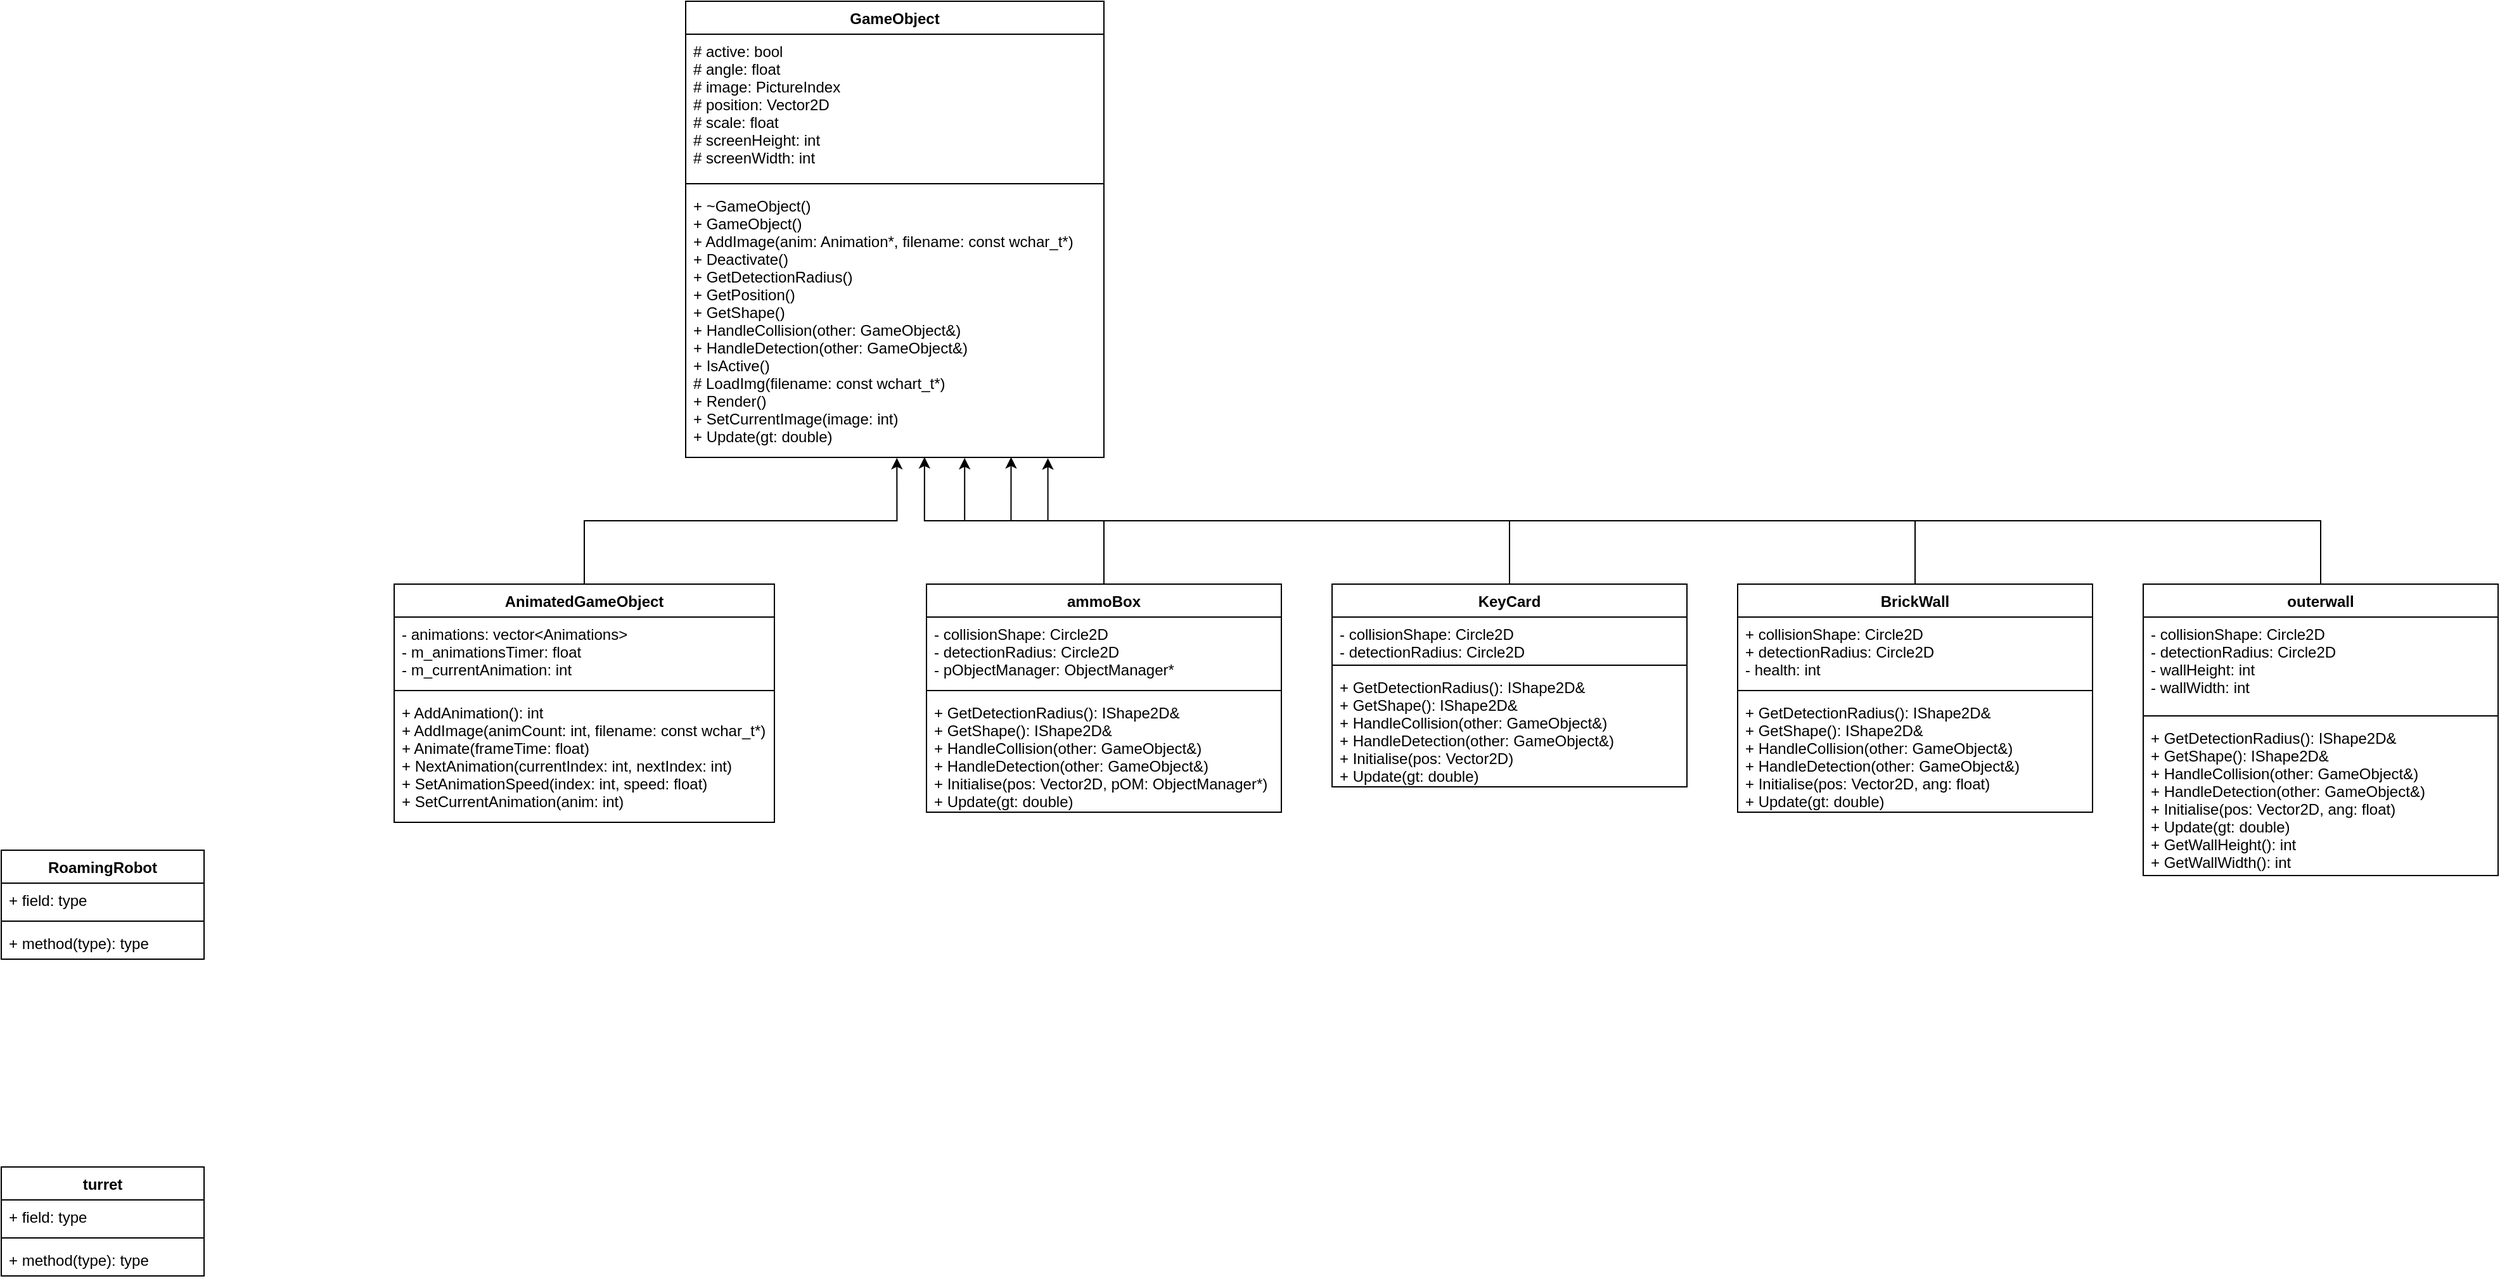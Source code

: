 <mxfile version="18.1.2" type="github">
  <diagram id="C5RBs43oDa-KdzZeNtuy" name="Page-1">
    <mxGraphModel dx="1497" dy="1906" grid="1" gridSize="10" guides="1" tooltips="1" connect="1" arrows="1" fold="1" page="1" pageScale="1" pageWidth="1654" pageHeight="1169" math="0" shadow="0">
      <root>
        <mxCell id="WIyWlLk6GJQsqaUBKTNV-0" />
        <mxCell id="WIyWlLk6GJQsqaUBKTNV-1" parent="WIyWlLk6GJQsqaUBKTNV-0" />
        <mxCell id="MZ5k-7aTsP1du69uxO8d-0" value="GameObject" style="swimlane;fontStyle=1;align=center;verticalAlign=top;childLayout=stackLayout;horizontal=1;startSize=26;horizontalStack=0;resizeParent=1;resizeParentMax=0;resizeLast=0;collapsible=1;marginBottom=0;" vertex="1" parent="WIyWlLk6GJQsqaUBKTNV-1">
          <mxGeometry x="570" y="20" width="330" height="360" as="geometry" />
        </mxCell>
        <mxCell id="MZ5k-7aTsP1du69uxO8d-1" value="# active: bool&#xa;# angle: float&#xa;# image: PictureIndex&#xa;# position: Vector2D&#xa;# scale: float&#xa;# screenHeight: int&#xa;# screenWidth: int" style="text;strokeColor=none;fillColor=none;align=left;verticalAlign=top;spacingLeft=4;spacingRight=4;overflow=hidden;rotatable=0;points=[[0,0.5],[1,0.5]];portConstraint=eastwest;" vertex="1" parent="MZ5k-7aTsP1du69uxO8d-0">
          <mxGeometry y="26" width="330" height="114" as="geometry" />
        </mxCell>
        <mxCell id="MZ5k-7aTsP1du69uxO8d-2" value="" style="line;strokeWidth=1;fillColor=none;align=left;verticalAlign=middle;spacingTop=-1;spacingLeft=3;spacingRight=3;rotatable=0;labelPosition=right;points=[];portConstraint=eastwest;" vertex="1" parent="MZ5k-7aTsP1du69uxO8d-0">
          <mxGeometry y="140" width="330" height="8" as="geometry" />
        </mxCell>
        <mxCell id="MZ5k-7aTsP1du69uxO8d-3" value="+ ~GameObject()&#xa;+ GameObject()&#xa;+ AddImage(anim: Animation*, filename: const wchar_t*)&#xa;+ Deactivate()&#xa;+ GetDetectionRadius()&#xa;+ GetPosition()&#xa;+ GetShape()&#xa;+ HandleCollision(other: GameObject&amp;)&#xa;+ HandleDetection(other: GameObject&amp;)&#xa;+ IsActive()&#xa;# LoadImg(filename: const wchart_t*)&#xa;+ Render()&#xa;+ SetCurrentImage(image: int)&#xa;+ Update(gt: double)" style="text;strokeColor=none;fillColor=none;align=left;verticalAlign=top;spacingLeft=4;spacingRight=4;overflow=hidden;rotatable=0;points=[[0,0.5],[1,0.5]];portConstraint=eastwest;" vertex="1" parent="MZ5k-7aTsP1du69uxO8d-0">
          <mxGeometry y="148" width="330" height="212" as="geometry" />
        </mxCell>
        <mxCell id="MZ5k-7aTsP1du69uxO8d-103" style="edgeStyle=orthogonalEdgeStyle;rounded=0;orthogonalLoop=1;jettySize=auto;html=1;entryX=0.505;entryY=1.002;entryDx=0;entryDy=0;entryPerimeter=0;" edge="1" parent="WIyWlLk6GJQsqaUBKTNV-1" source="MZ5k-7aTsP1du69uxO8d-16" target="MZ5k-7aTsP1du69uxO8d-3">
          <mxGeometry relative="1" as="geometry" />
        </mxCell>
        <mxCell id="MZ5k-7aTsP1du69uxO8d-16" value="AnimatedGameObject" style="swimlane;fontStyle=1;align=center;verticalAlign=top;childLayout=stackLayout;horizontal=1;startSize=26;horizontalStack=0;resizeParent=1;resizeParentMax=0;resizeLast=0;collapsible=1;marginBottom=0;" vertex="1" parent="WIyWlLk6GJQsqaUBKTNV-1">
          <mxGeometry x="340" y="480" width="300" height="188" as="geometry" />
        </mxCell>
        <mxCell id="MZ5k-7aTsP1du69uxO8d-17" value="- animations: vector&lt;Animations&gt;&#xa;- m_animationsTimer: float&#xa;- m_currentAnimation: int" style="text;strokeColor=none;fillColor=none;align=left;verticalAlign=top;spacingLeft=4;spacingRight=4;overflow=hidden;rotatable=0;points=[[0,0.5],[1,0.5]];portConstraint=eastwest;" vertex="1" parent="MZ5k-7aTsP1du69uxO8d-16">
          <mxGeometry y="26" width="300" height="54" as="geometry" />
        </mxCell>
        <mxCell id="MZ5k-7aTsP1du69uxO8d-18" value="" style="line;strokeWidth=1;fillColor=none;align=left;verticalAlign=middle;spacingTop=-1;spacingLeft=3;spacingRight=3;rotatable=0;labelPosition=right;points=[];portConstraint=eastwest;" vertex="1" parent="MZ5k-7aTsP1du69uxO8d-16">
          <mxGeometry y="80" width="300" height="8" as="geometry" />
        </mxCell>
        <mxCell id="MZ5k-7aTsP1du69uxO8d-19" value="+ AddAnimation(): int&#xa;+ AddImage(animCount: int, filename: const wchar_t*)&#xa;+ Animate(frameTime: float)&#xa;+ NextAnimation(currentIndex: int, nextIndex: int)&#xa;+ SetAnimationSpeed(index: int, speed: float)&#xa;+ SetCurrentAnimation(anim: int)" style="text;strokeColor=none;fillColor=none;align=left;verticalAlign=top;spacingLeft=4;spacingRight=4;overflow=hidden;rotatable=0;points=[[0,0.5],[1,0.5]];portConstraint=eastwest;" vertex="1" parent="MZ5k-7aTsP1du69uxO8d-16">
          <mxGeometry y="88" width="300" height="100" as="geometry" />
        </mxCell>
        <mxCell id="MZ5k-7aTsP1du69uxO8d-104" style="edgeStyle=orthogonalEdgeStyle;rounded=0;orthogonalLoop=1;jettySize=auto;html=1;entryX=0.667;entryY=1.002;entryDx=0;entryDy=0;entryPerimeter=0;" edge="1" parent="WIyWlLk6GJQsqaUBKTNV-1" source="MZ5k-7aTsP1du69uxO8d-32" target="MZ5k-7aTsP1du69uxO8d-3">
          <mxGeometry relative="1" as="geometry" />
        </mxCell>
        <mxCell id="MZ5k-7aTsP1du69uxO8d-32" value="ammoBox" style="swimlane;fontStyle=1;align=center;verticalAlign=top;childLayout=stackLayout;horizontal=1;startSize=26;horizontalStack=0;resizeParent=1;resizeParentMax=0;resizeLast=0;collapsible=1;marginBottom=0;" vertex="1" parent="WIyWlLk6GJQsqaUBKTNV-1">
          <mxGeometry x="760" y="480" width="280" height="180" as="geometry" />
        </mxCell>
        <mxCell id="MZ5k-7aTsP1du69uxO8d-33" value="- collisionShape: Circle2D&#xa;- detectionRadius: Circle2D&#xa;- pObjectManager: ObjectManager*" style="text;strokeColor=none;fillColor=none;align=left;verticalAlign=top;spacingLeft=4;spacingRight=4;overflow=hidden;rotatable=0;points=[[0,0.5],[1,0.5]];portConstraint=eastwest;" vertex="1" parent="MZ5k-7aTsP1du69uxO8d-32">
          <mxGeometry y="26" width="280" height="54" as="geometry" />
        </mxCell>
        <mxCell id="MZ5k-7aTsP1du69uxO8d-34" value="" style="line;strokeWidth=1;fillColor=none;align=left;verticalAlign=middle;spacingTop=-1;spacingLeft=3;spacingRight=3;rotatable=0;labelPosition=right;points=[];portConstraint=eastwest;" vertex="1" parent="MZ5k-7aTsP1du69uxO8d-32">
          <mxGeometry y="80" width="280" height="8" as="geometry" />
        </mxCell>
        <mxCell id="MZ5k-7aTsP1du69uxO8d-35" value="+ GetDetectionRadius(): IShape2D&amp;&#xa;+ GetShape(): IShape2D&amp;&#xa;+ HandleCollision(other: GameObject&amp;)&#xa;+ HandleDetection(other: GameObject&amp;)&#xa;+ Initialise(pos: Vector2D, pOM: ObjectManager*)&#xa;+ Update(gt: double)" style="text;strokeColor=none;fillColor=none;align=left;verticalAlign=top;spacingLeft=4;spacingRight=4;overflow=hidden;rotatable=0;points=[[0,0.5],[1,0.5]];portConstraint=eastwest;" vertex="1" parent="MZ5k-7aTsP1du69uxO8d-32">
          <mxGeometry y="88" width="280" height="92" as="geometry" />
        </mxCell>
        <mxCell id="MZ5k-7aTsP1du69uxO8d-48" value="RoamingRobot" style="swimlane;fontStyle=1;align=center;verticalAlign=top;childLayout=stackLayout;horizontal=1;startSize=26;horizontalStack=0;resizeParent=1;resizeParentMax=0;resizeLast=0;collapsible=1;marginBottom=0;" vertex="1" parent="WIyWlLk6GJQsqaUBKTNV-1">
          <mxGeometry x="30" y="690" width="160" height="86" as="geometry" />
        </mxCell>
        <mxCell id="MZ5k-7aTsP1du69uxO8d-49" value="+ field: type" style="text;strokeColor=none;fillColor=none;align=left;verticalAlign=top;spacingLeft=4;spacingRight=4;overflow=hidden;rotatable=0;points=[[0,0.5],[1,0.5]];portConstraint=eastwest;" vertex="1" parent="MZ5k-7aTsP1du69uxO8d-48">
          <mxGeometry y="26" width="160" height="26" as="geometry" />
        </mxCell>
        <mxCell id="MZ5k-7aTsP1du69uxO8d-50" value="" style="line;strokeWidth=1;fillColor=none;align=left;verticalAlign=middle;spacingTop=-1;spacingLeft=3;spacingRight=3;rotatable=0;labelPosition=right;points=[];portConstraint=eastwest;" vertex="1" parent="MZ5k-7aTsP1du69uxO8d-48">
          <mxGeometry y="52" width="160" height="8" as="geometry" />
        </mxCell>
        <mxCell id="MZ5k-7aTsP1du69uxO8d-51" value="+ method(type): type" style="text;strokeColor=none;fillColor=none;align=left;verticalAlign=top;spacingLeft=4;spacingRight=4;overflow=hidden;rotatable=0;points=[[0,0.5],[1,0.5]];portConstraint=eastwest;" vertex="1" parent="MZ5k-7aTsP1du69uxO8d-48">
          <mxGeometry y="60" width="160" height="26" as="geometry" />
        </mxCell>
        <mxCell id="MZ5k-7aTsP1du69uxO8d-64" value="turret" style="swimlane;fontStyle=1;align=center;verticalAlign=top;childLayout=stackLayout;horizontal=1;startSize=26;horizontalStack=0;resizeParent=1;resizeParentMax=0;resizeLast=0;collapsible=1;marginBottom=0;" vertex="1" parent="WIyWlLk6GJQsqaUBKTNV-1">
          <mxGeometry x="30" y="940" width="160" height="86" as="geometry" />
        </mxCell>
        <mxCell id="MZ5k-7aTsP1du69uxO8d-65" value="+ field: type" style="text;strokeColor=none;fillColor=none;align=left;verticalAlign=top;spacingLeft=4;spacingRight=4;overflow=hidden;rotatable=0;points=[[0,0.5],[1,0.5]];portConstraint=eastwest;" vertex="1" parent="MZ5k-7aTsP1du69uxO8d-64">
          <mxGeometry y="26" width="160" height="26" as="geometry" />
        </mxCell>
        <mxCell id="MZ5k-7aTsP1du69uxO8d-66" value="" style="line;strokeWidth=1;fillColor=none;align=left;verticalAlign=middle;spacingTop=-1;spacingLeft=3;spacingRight=3;rotatable=0;labelPosition=right;points=[];portConstraint=eastwest;" vertex="1" parent="MZ5k-7aTsP1du69uxO8d-64">
          <mxGeometry y="52" width="160" height="8" as="geometry" />
        </mxCell>
        <mxCell id="MZ5k-7aTsP1du69uxO8d-67" value="+ method(type): type" style="text;strokeColor=none;fillColor=none;align=left;verticalAlign=top;spacingLeft=4;spacingRight=4;overflow=hidden;rotatable=0;points=[[0,0.5],[1,0.5]];portConstraint=eastwest;" vertex="1" parent="MZ5k-7aTsP1du69uxO8d-64">
          <mxGeometry y="60" width="160" height="26" as="geometry" />
        </mxCell>
        <mxCell id="MZ5k-7aTsP1du69uxO8d-109" style="edgeStyle=orthogonalEdgeStyle;rounded=0;orthogonalLoop=1;jettySize=auto;html=1;entryX=0.571;entryY=0.999;entryDx=0;entryDy=0;entryPerimeter=0;" edge="1" parent="WIyWlLk6GJQsqaUBKTNV-1" source="MZ5k-7aTsP1du69uxO8d-105" target="MZ5k-7aTsP1du69uxO8d-3">
          <mxGeometry relative="1" as="geometry" />
        </mxCell>
        <mxCell id="MZ5k-7aTsP1du69uxO8d-105" value="KeyCard" style="swimlane;fontStyle=1;align=center;verticalAlign=top;childLayout=stackLayout;horizontal=1;startSize=26;horizontalStack=0;resizeParent=1;resizeParentMax=0;resizeLast=0;collapsible=1;marginBottom=0;" vertex="1" parent="WIyWlLk6GJQsqaUBKTNV-1">
          <mxGeometry x="1080" y="480" width="280" height="160" as="geometry" />
        </mxCell>
        <mxCell id="MZ5k-7aTsP1du69uxO8d-106" value="- collisionShape: Circle2D&#xa;- detectionRadius: Circle2D" style="text;strokeColor=none;fillColor=none;align=left;verticalAlign=top;spacingLeft=4;spacingRight=4;overflow=hidden;rotatable=0;points=[[0,0.5],[1,0.5]];portConstraint=eastwest;" vertex="1" parent="MZ5k-7aTsP1du69uxO8d-105">
          <mxGeometry y="26" width="280" height="34" as="geometry" />
        </mxCell>
        <mxCell id="MZ5k-7aTsP1du69uxO8d-107" value="" style="line;strokeWidth=1;fillColor=none;align=left;verticalAlign=middle;spacingTop=-1;spacingLeft=3;spacingRight=3;rotatable=0;labelPosition=right;points=[];portConstraint=eastwest;" vertex="1" parent="MZ5k-7aTsP1du69uxO8d-105">
          <mxGeometry y="60" width="280" height="8" as="geometry" />
        </mxCell>
        <mxCell id="MZ5k-7aTsP1du69uxO8d-108" value="+ GetDetectionRadius(): IShape2D&amp;&#xa;+ GetShape(): IShape2D&amp;&#xa;+ HandleCollision(other: GameObject&amp;)&#xa;+ HandleDetection(other: GameObject&amp;)&#xa;+ Initialise(pos: Vector2D)&#xa;+ Update(gt: double)" style="text;strokeColor=none;fillColor=none;align=left;verticalAlign=top;spacingLeft=4;spacingRight=4;overflow=hidden;rotatable=0;points=[[0,0.5],[1,0.5]];portConstraint=eastwest;" vertex="1" parent="MZ5k-7aTsP1du69uxO8d-105">
          <mxGeometry y="68" width="280" height="92" as="geometry" />
        </mxCell>
        <mxCell id="MZ5k-7aTsP1du69uxO8d-118" style="edgeStyle=orthogonalEdgeStyle;rounded=0;orthogonalLoop=1;jettySize=auto;html=1;entryX=0.778;entryY=0.999;entryDx=0;entryDy=0;entryPerimeter=0;" edge="1" parent="WIyWlLk6GJQsqaUBKTNV-1" source="MZ5k-7aTsP1du69uxO8d-114" target="MZ5k-7aTsP1du69uxO8d-3">
          <mxGeometry relative="1" as="geometry" />
        </mxCell>
        <mxCell id="MZ5k-7aTsP1du69uxO8d-114" value="BrickWall" style="swimlane;fontStyle=1;align=center;verticalAlign=top;childLayout=stackLayout;horizontal=1;startSize=26;horizontalStack=0;resizeParent=1;resizeParentMax=0;resizeLast=0;collapsible=1;marginBottom=0;" vertex="1" parent="WIyWlLk6GJQsqaUBKTNV-1">
          <mxGeometry x="1400" y="480" width="280" height="180" as="geometry" />
        </mxCell>
        <mxCell id="MZ5k-7aTsP1du69uxO8d-115" value="+ collisionShape: Circle2D&#xa;+ detectionRadius: Circle2D&#xa;- health: int" style="text;strokeColor=none;fillColor=none;align=left;verticalAlign=top;spacingLeft=4;spacingRight=4;overflow=hidden;rotatable=0;points=[[0,0.5],[1,0.5]];portConstraint=eastwest;" vertex="1" parent="MZ5k-7aTsP1du69uxO8d-114">
          <mxGeometry y="26" width="280" height="54" as="geometry" />
        </mxCell>
        <mxCell id="MZ5k-7aTsP1du69uxO8d-116" value="" style="line;strokeWidth=1;fillColor=none;align=left;verticalAlign=middle;spacingTop=-1;spacingLeft=3;spacingRight=3;rotatable=0;labelPosition=right;points=[];portConstraint=eastwest;" vertex="1" parent="MZ5k-7aTsP1du69uxO8d-114">
          <mxGeometry y="80" width="280" height="8" as="geometry" />
        </mxCell>
        <mxCell id="MZ5k-7aTsP1du69uxO8d-117" value="+ GetDetectionRadius(): IShape2D&amp;&#xa;+ GetShape(): IShape2D&amp;&#xa;+ HandleCollision(other: GameObject&amp;)&#xa;+ HandleDetection(other: GameObject&amp;)&#xa;+ Initialise(pos: Vector2D, ang: float)&#xa;+ Update(gt: double)" style="text;strokeColor=none;fillColor=none;align=left;verticalAlign=top;spacingLeft=4;spacingRight=4;overflow=hidden;rotatable=0;points=[[0,0.5],[1,0.5]];portConstraint=eastwest;" vertex="1" parent="MZ5k-7aTsP1du69uxO8d-114">
          <mxGeometry y="88" width="280" height="92" as="geometry" />
        </mxCell>
        <mxCell id="MZ5k-7aTsP1du69uxO8d-123" style="edgeStyle=orthogonalEdgeStyle;rounded=0;orthogonalLoop=1;jettySize=auto;html=1;entryX=0.866;entryY=1.003;entryDx=0;entryDy=0;entryPerimeter=0;" edge="1" parent="WIyWlLk6GJQsqaUBKTNV-1" source="MZ5k-7aTsP1du69uxO8d-119" target="MZ5k-7aTsP1du69uxO8d-3">
          <mxGeometry relative="1" as="geometry" />
        </mxCell>
        <mxCell id="MZ5k-7aTsP1du69uxO8d-119" value="outerwall" style="swimlane;fontStyle=1;align=center;verticalAlign=top;childLayout=stackLayout;horizontal=1;startSize=26;horizontalStack=0;resizeParent=1;resizeParentMax=0;resizeLast=0;collapsible=1;marginBottom=0;" vertex="1" parent="WIyWlLk6GJQsqaUBKTNV-1">
          <mxGeometry x="1720" y="480" width="280" height="230" as="geometry" />
        </mxCell>
        <mxCell id="MZ5k-7aTsP1du69uxO8d-120" value="- collisionShape: Circle2D&#xa;- detectionRadius: Circle2D&#xa;- wallHeight: int&#xa;- wallWidth: int" style="text;strokeColor=none;fillColor=none;align=left;verticalAlign=top;spacingLeft=4;spacingRight=4;overflow=hidden;rotatable=0;points=[[0,0.5],[1,0.5]];portConstraint=eastwest;" vertex="1" parent="MZ5k-7aTsP1du69uxO8d-119">
          <mxGeometry y="26" width="280" height="74" as="geometry" />
        </mxCell>
        <mxCell id="MZ5k-7aTsP1du69uxO8d-121" value="" style="line;strokeWidth=1;fillColor=none;align=left;verticalAlign=middle;spacingTop=-1;spacingLeft=3;spacingRight=3;rotatable=0;labelPosition=right;points=[];portConstraint=eastwest;" vertex="1" parent="MZ5k-7aTsP1du69uxO8d-119">
          <mxGeometry y="100" width="280" height="8" as="geometry" />
        </mxCell>
        <mxCell id="MZ5k-7aTsP1du69uxO8d-122" value="+ GetDetectionRadius(): IShape2D&amp;&#xa;+ GetShape(): IShape2D&amp;&#xa;+ HandleCollision(other: GameObject&amp;)&#xa;+ HandleDetection(other: GameObject&amp;)&#xa;+ Initialise(pos: Vector2D, ang: float)&#xa;+ Update(gt: double)&#xa;+ GetWallHeight(): int&#xa;+ GetWallWidth(): int" style="text;strokeColor=none;fillColor=none;align=left;verticalAlign=top;spacingLeft=4;spacingRight=4;overflow=hidden;rotatable=0;points=[[0,0.5],[1,0.5]];portConstraint=eastwest;" vertex="1" parent="MZ5k-7aTsP1du69uxO8d-119">
          <mxGeometry y="108" width="280" height="122" as="geometry" />
        </mxCell>
      </root>
    </mxGraphModel>
  </diagram>
</mxfile>
